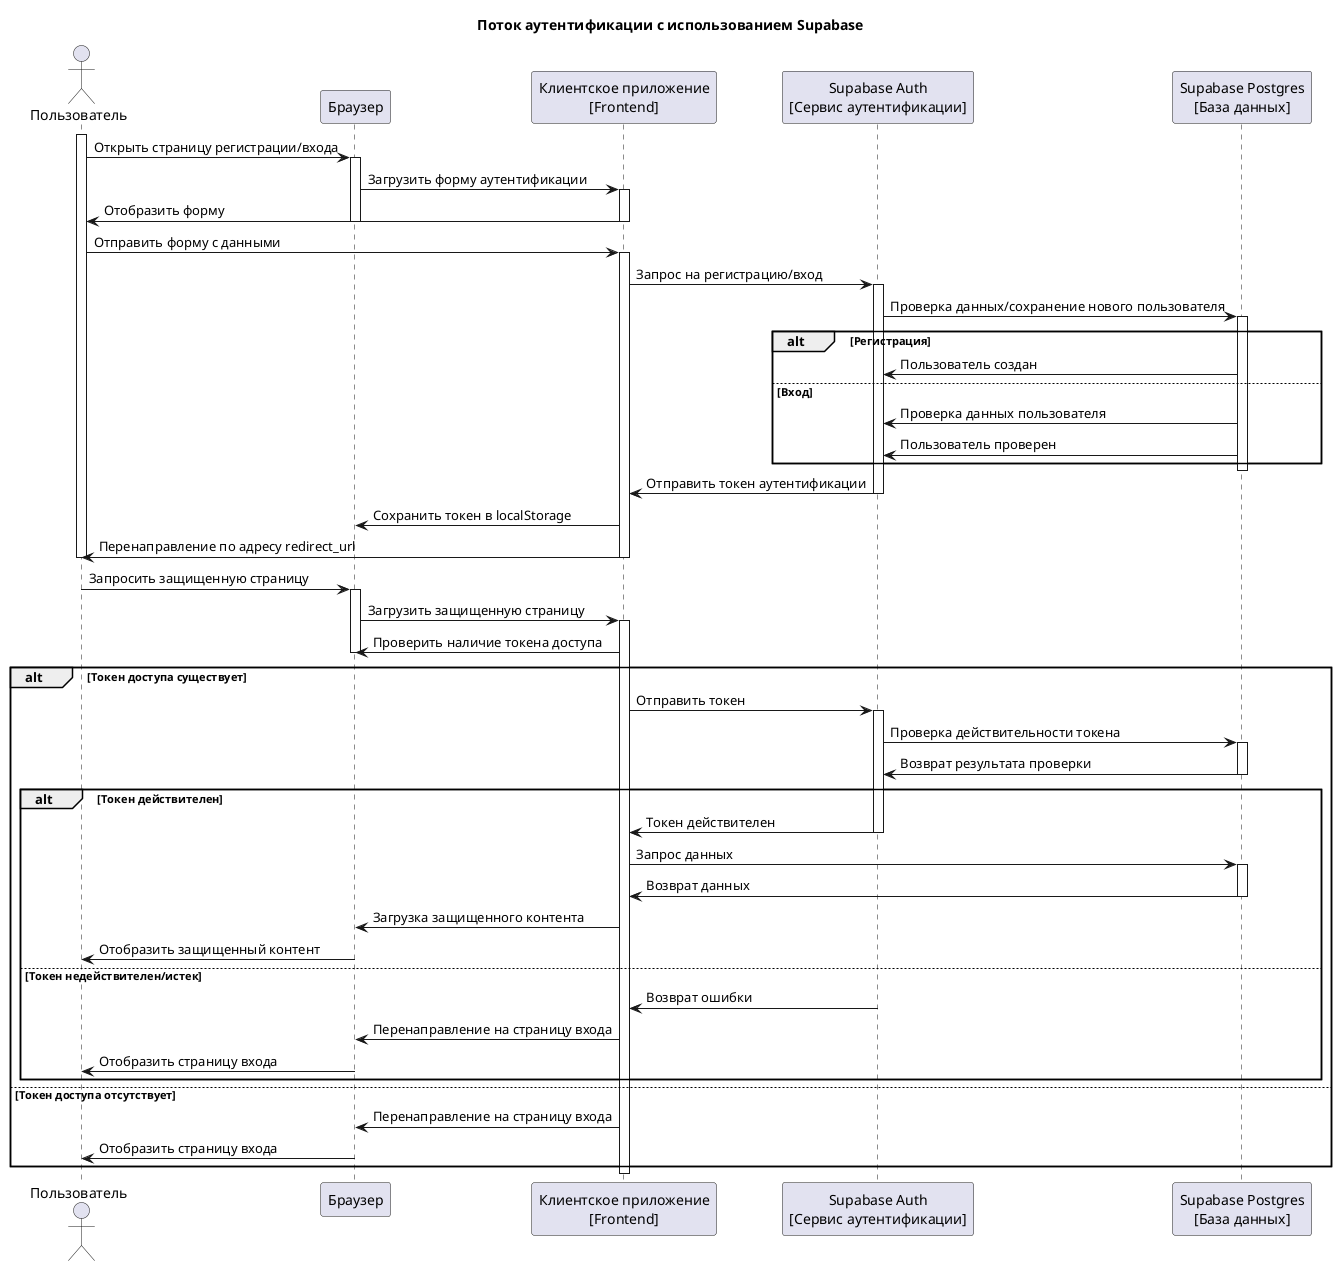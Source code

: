 @startuml
title Поток аутентификации с использованием Supabase

actor Пользователь
participant Браузер
participant "Клиентское приложение\n[Frontend]" as Клиент
participant "Supabase Auth\n[Сервис аутентификации]" as SupabaseAuth
participant "Supabase Postgres\n[База данных]" as SupabaseDB

' Пользователь начинает регистрацию/вход
activate Пользователь
Пользователь -> Браузер : Открыть страницу регистрации/входа
activate Браузер
Браузер -> Клиент : Загрузить форму аутентификации
activate Клиент
Клиент -> Пользователь : Отобразить форму
deactivate Браузер
deactivate Клиент

' Пользователь отправляет форму для регистрации/входа (/login)
Пользователь -> Клиент : Отправить форму с данными
activate Клиент
Клиент -> SupabaseAuth : Запрос на регистрацию/вход
activate SupabaseAuth
SupabaseAuth -> SupabaseDB : Проверка данных/сохранение нового пользователя
activate SupabaseDB

alt Регистрация
    SupabaseDB -> SupabaseAuth : Пользователь создан
else Вход
    SupabaseDB -> SupabaseAuth : Проверка данных пользователя
    SupabaseDB -> SupabaseAuth : Пользователь проверен
end
deactivate SupabaseDB
SupabaseAuth -> Клиент : Отправить токен аутентификации
deactivate SupabaseAuth
Клиент -> Браузер : Сохранить токен в localStorage
Клиент -> Пользователь : Перенаправление по адресу redirect_url
deactivate Клиент
deactivate Пользователь

' Пользователь запрашивает защищенный ресурс
Пользователь -> Браузер : Запросить защищенную страницу
activate Браузер
Браузер -> Клиент : Загрузить защищенную страницу
activate Клиент
Клиент -> Браузер : Проверить наличие токена доступа
deactivate Браузер              

alt Токен доступа существует
    Клиент -> SupabaseAuth : Отправить токен
    activate SupabaseAuth
    SupabaseAuth -> SupabaseDB : Проверка действительности токена
    activate SupabaseDB
    SupabaseDB -> SupabaseAuth : Возврат результата проверки
    deactivate SupabaseDB

    alt Токен действителен
        SupabaseAuth -> Клиент : Токен действителен
        deactivate SupabaseAuth
        Клиент -> SupabaseDB : Запрос данных
        activate SupabaseDB
        SupabaseDB -> Клиент : Возврат данных
        deactivate SupabaseDB
        Клиент -> Браузер : Загрузка защищенного контента
        Браузер -> Пользователь : Отобразить защищенный контент
    else Токен недействителен/истек
        SupabaseAuth -> Клиент : Возврат ошибки
        deactivate SupabaseAuth
        Клиент -> Браузер : Перенаправление на страницу входа
        Браузер -> Пользователь : Отобразить страницу входа
    end

else Токен доступа отсутствует
    Клиент -> Браузер : Перенаправление на страницу входа
    Браузер -> Пользователь : Отобразить страницу входа
end
deactivate Клиент
deactivate Браузер

@enduml
